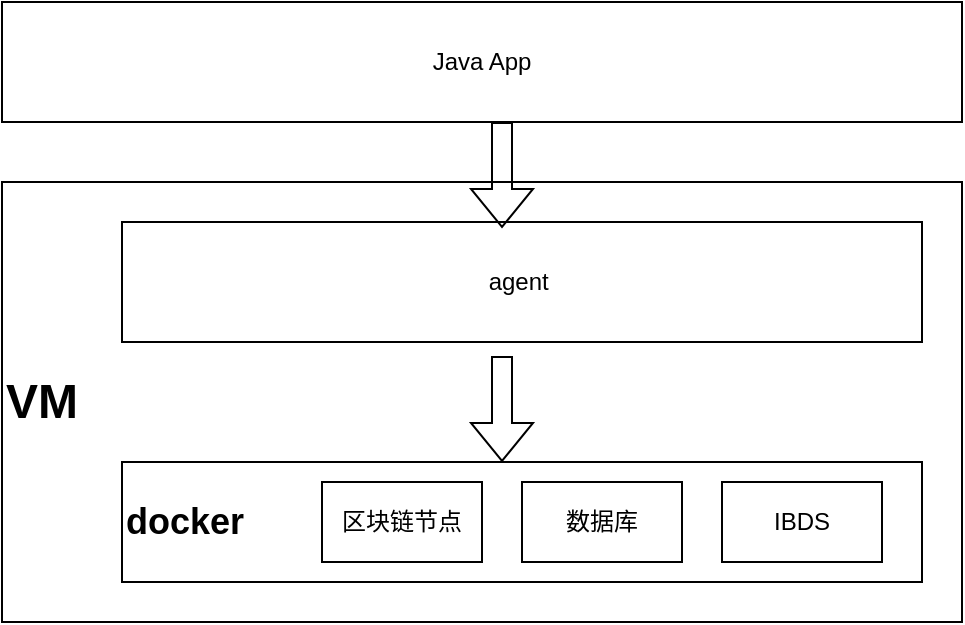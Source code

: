 <mxfile version="24.7.6">
  <diagram name="第 1 页" id="KIoUpXl7gweC_SfFAV-K">
    <mxGraphModel dx="465" dy="262" grid="1" gridSize="10" guides="1" tooltips="1" connect="1" arrows="1" fold="1" page="1" pageScale="1" pageWidth="827" pageHeight="1169" math="0" shadow="0">
      <root>
        <mxCell id="0" />
        <mxCell id="1" parent="0" />
        <mxCell id="YO1lThcP8_eCA4LxyVWl-1" value="Java App" style="rounded=0;whiteSpace=wrap;html=1;" vertex="1" parent="1">
          <mxGeometry x="270" y="70" width="480" height="60" as="geometry" />
        </mxCell>
        <mxCell id="YO1lThcP8_eCA4LxyVWl-2" value="&lt;h1&gt;VM&lt;/h1&gt;" style="rounded=0;whiteSpace=wrap;html=1;align=left;" vertex="1" parent="1">
          <mxGeometry x="270" y="160" width="480" height="220" as="geometry" />
        </mxCell>
        <mxCell id="YO1lThcP8_eCA4LxyVWl-10" value="agent&amp;nbsp;" style="rounded=0;whiteSpace=wrap;html=1;" vertex="1" parent="1">
          <mxGeometry x="330" y="180" width="400" height="60" as="geometry" />
        </mxCell>
        <mxCell id="YO1lThcP8_eCA4LxyVWl-11" value="&lt;h2&gt;docker&lt;/h2&gt;" style="rounded=0;whiteSpace=wrap;html=1;align=left;" vertex="1" parent="1">
          <mxGeometry x="330" y="300" width="400" height="60" as="geometry" />
        </mxCell>
        <mxCell id="YO1lThcP8_eCA4LxyVWl-13" value="" style="shape=flexArrow;endArrow=classic;html=1;rounded=0;" edge="1" parent="1">
          <mxGeometry width="50" height="50" relative="1" as="geometry">
            <mxPoint x="520" y="130" as="sourcePoint" />
            <mxPoint x="520" y="183" as="targetPoint" />
          </mxGeometry>
        </mxCell>
        <mxCell id="YO1lThcP8_eCA4LxyVWl-14" value="" style="shape=flexArrow;endArrow=classic;html=1;rounded=0;" edge="1" parent="1">
          <mxGeometry width="50" height="50" relative="1" as="geometry">
            <mxPoint x="520" y="247" as="sourcePoint" />
            <mxPoint x="520" y="300" as="targetPoint" />
          </mxGeometry>
        </mxCell>
        <mxCell id="YO1lThcP8_eCA4LxyVWl-15" value="区块链节点" style="rounded=0;whiteSpace=wrap;html=1;" vertex="1" parent="1">
          <mxGeometry x="430" y="310" width="80" height="40" as="geometry" />
        </mxCell>
        <mxCell id="YO1lThcP8_eCA4LxyVWl-16" value="数据库" style="rounded=0;whiteSpace=wrap;html=1;" vertex="1" parent="1">
          <mxGeometry x="530" y="310" width="80" height="40" as="geometry" />
        </mxCell>
        <mxCell id="YO1lThcP8_eCA4LxyVWl-17" value="IBDS" style="rounded=0;whiteSpace=wrap;html=1;" vertex="1" parent="1">
          <mxGeometry x="630" y="310" width="80" height="40" as="geometry" />
        </mxCell>
      </root>
    </mxGraphModel>
  </diagram>
</mxfile>
